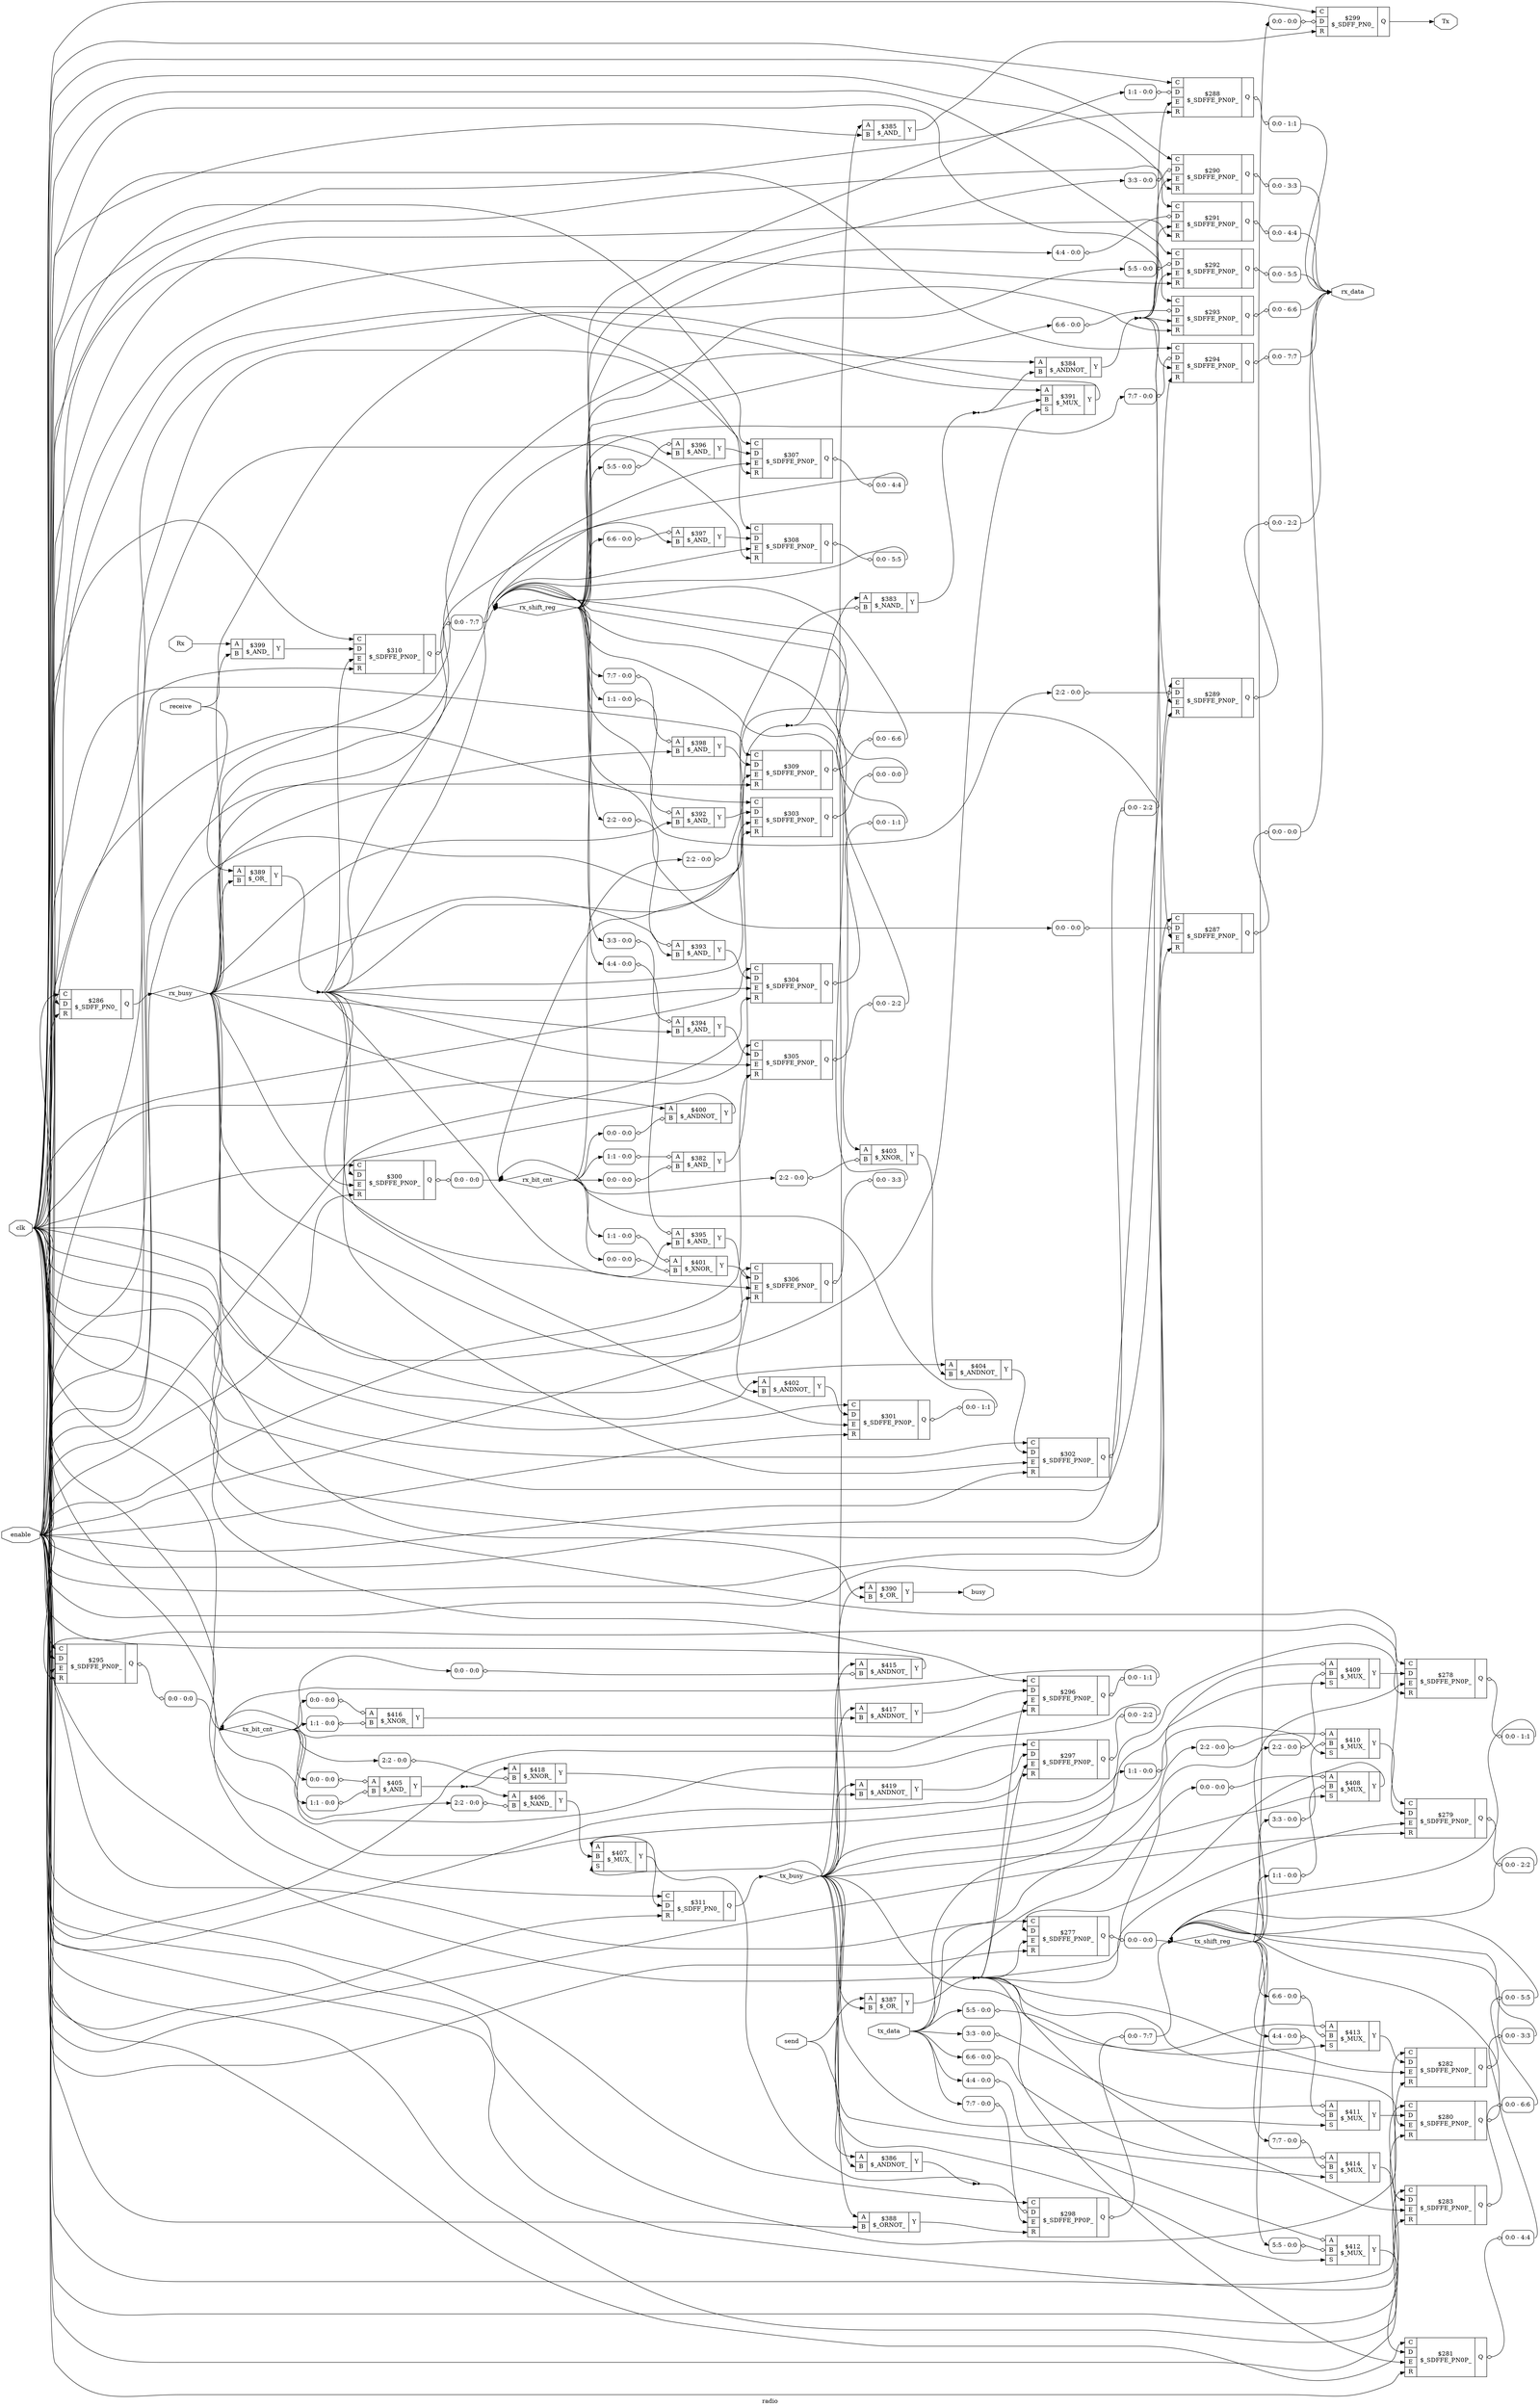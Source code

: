 digraph "radio" {
label="radio";
rankdir="LR";
remincross=true;
n38 [ shape=octagon, label="Rx", color="black", fontcolor="black" ];
n39 [ shape=octagon, label="Tx", color="black", fontcolor="black" ];
n40 [ shape=octagon, label="busy", color="black", fontcolor="black" ];
n41 [ shape=octagon, label="clk", color="black", fontcolor="black" ];
n42 [ shape=octagon, label="enable", color="black", fontcolor="black" ];
n43 [ shape=octagon, label="receive", color="black", fontcolor="black" ];
n44 [ shape=diamond, label="rx_bit_cnt", color="black", fontcolor="black" ];
n45 [ shape=diamond, label="rx_busy", color="black", fontcolor="black" ];
n46 [ shape=octagon, label="rx_data", color="black", fontcolor="black" ];
n47 [ shape=diamond, label="rx_shift_reg", color="black", fontcolor="black" ];
n48 [ shape=octagon, label="send", color="black", fontcolor="black" ];
n49 [ shape=diamond, label="tx_bit_cnt", color="black", fontcolor="black" ];
n50 [ shape=diamond, label="tx_busy", color="black", fontcolor="black" ];
n51 [ shape=octagon, label="tx_data", color="black", fontcolor="black" ];
n52 [ shape=diamond, label="tx_shift_reg", color="black", fontcolor="black" ];
c56 [ shape=record, label="{{<p53> A|<p54> B}|$382\n$_AND_|{<p55> Y}}",  ];
x0 [ shape=record, style=rounded, label="<s0> 1:1 - 0:0 ", color="black", fontcolor="black" ];
x0:e -> c56:p53:w [arrowhead=odiamond, arrowtail=odiamond, dir=both, color="black", fontcolor="black", label=""];
x1 [ shape=record, style=rounded, label="<s0> 0:0 - 0:0 ", color="black", fontcolor="black" ];
x1:e -> c56:p54:w [arrowhead=odiamond, arrowtail=odiamond, dir=both, color="black", fontcolor="black", label=""];
c57 [ shape=record, label="{{<p53> A|<p54> B}|$383\n$_NAND_|{<p55> Y}}",  ];
x2 [ shape=record, style=rounded, label="<s0> 2:2 - 0:0 ", color="black", fontcolor="black" ];
x2:e -> c57:p54:w [arrowhead=odiamond, arrowtail=odiamond, dir=both, color="black", fontcolor="black", label=""];
c58 [ shape=record, label="{{<p53> A|<p54> B}|$384\n$_ANDNOT_|{<p55> Y}}",  ];
c59 [ shape=record, label="{{<p53> A|<p54> B}|$385\n$_AND_|{<p55> Y}}",  ];
c60 [ shape=record, label="{{<p53> A|<p54> B}|$386\n$_ANDNOT_|{<p55> Y}}",  ];
c61 [ shape=record, label="{{<p53> A|<p54> B}|$387\n$_OR_|{<p55> Y}}",  ];
c62 [ shape=record, label="{{<p53> A|<p54> B}|$388\n$_ORNOT_|{<p55> Y}}",  ];
c63 [ shape=record, label="{{<p53> A|<p54> B}|$389\n$_OR_|{<p55> Y}}",  ];
c64 [ shape=record, label="{{<p53> A|<p54> B}|$390\n$_OR_|{<p55> Y}}",  ];
c66 [ shape=record, label="{{<p53> A|<p54> B|<p65> S}|$391\n$_MUX_|{<p55> Y}}",  ];
c67 [ shape=record, label="{{<p53> A|<p54> B}|$392\n$_AND_|{<p55> Y}}",  ];
x3 [ shape=record, style=rounded, label="<s0> 1:1 - 0:0 ", color="black", fontcolor="black" ];
x3:e -> c67:p53:w [arrowhead=odiamond, arrowtail=odiamond, dir=both, color="black", fontcolor="black", label=""];
c68 [ shape=record, label="{{<p53> A|<p54> B}|$393\n$_AND_|{<p55> Y}}",  ];
x4 [ shape=record, style=rounded, label="<s0> 2:2 - 0:0 ", color="black", fontcolor="black" ];
x4:e -> c68:p53:w [arrowhead=odiamond, arrowtail=odiamond, dir=both, color="black", fontcolor="black", label=""];
c69 [ shape=record, label="{{<p53> A|<p54> B}|$394\n$_AND_|{<p55> Y}}",  ];
x5 [ shape=record, style=rounded, label="<s0> 3:3 - 0:0 ", color="black", fontcolor="black" ];
x5:e -> c69:p53:w [arrowhead=odiamond, arrowtail=odiamond, dir=both, color="black", fontcolor="black", label=""];
c70 [ shape=record, label="{{<p53> A|<p54> B}|$395\n$_AND_|{<p55> Y}}",  ];
x6 [ shape=record, style=rounded, label="<s0> 4:4 - 0:0 ", color="black", fontcolor="black" ];
x6:e -> c70:p53:w [arrowhead=odiamond, arrowtail=odiamond, dir=both, color="black", fontcolor="black", label=""];
c71 [ shape=record, label="{{<p53> A|<p54> B}|$396\n$_AND_|{<p55> Y}}",  ];
x7 [ shape=record, style=rounded, label="<s0> 5:5 - 0:0 ", color="black", fontcolor="black" ];
x7:e -> c71:p53:w [arrowhead=odiamond, arrowtail=odiamond, dir=both, color="black", fontcolor="black", label=""];
c72 [ shape=record, label="{{<p53> A|<p54> B}|$397\n$_AND_|{<p55> Y}}",  ];
x8 [ shape=record, style=rounded, label="<s0> 6:6 - 0:0 ", color="black", fontcolor="black" ];
x8:e -> c72:p53:w [arrowhead=odiamond, arrowtail=odiamond, dir=both, color="black", fontcolor="black", label=""];
c73 [ shape=record, label="{{<p53> A|<p54> B}|$398\n$_AND_|{<p55> Y}}",  ];
x9 [ shape=record, style=rounded, label="<s0> 7:7 - 0:0 ", color="black", fontcolor="black" ];
x9:e -> c73:p53:w [arrowhead=odiamond, arrowtail=odiamond, dir=both, color="black", fontcolor="black", label=""];
c74 [ shape=record, label="{{<p53> A|<p54> B}|$399\n$_AND_|{<p55> Y}}",  ];
c75 [ shape=record, label="{{<p53> A|<p54> B}|$400\n$_ANDNOT_|{<p55> Y}}",  ];
x10 [ shape=record, style=rounded, label="<s0> 0:0 - 0:0 ", color="black", fontcolor="black" ];
x10:e -> c75:p54:w [arrowhead=odiamond, arrowtail=odiamond, dir=both, color="black", fontcolor="black", label=""];
c76 [ shape=record, label="{{<p53> A|<p54> B}|$401\n$_XNOR_|{<p55> Y}}",  ];
x11 [ shape=record, style=rounded, label="<s0> 1:1 - 0:0 ", color="black", fontcolor="black" ];
x11:e -> c76:p53:w [arrowhead=odiamond, arrowtail=odiamond, dir=both, color="black", fontcolor="black", label=""];
x12 [ shape=record, style=rounded, label="<s0> 0:0 - 0:0 ", color="black", fontcolor="black" ];
x12:e -> c76:p54:w [arrowhead=odiamond, arrowtail=odiamond, dir=both, color="black", fontcolor="black", label=""];
c77 [ shape=record, label="{{<p53> A|<p54> B}|$402\n$_ANDNOT_|{<p55> Y}}",  ];
c78 [ shape=record, label="{{<p53> A|<p54> B}|$403\n$_XNOR_|{<p55> Y}}",  ];
x13 [ shape=record, style=rounded, label="<s0> 2:2 - 0:0 ", color="black", fontcolor="black" ];
x13:e -> c78:p54:w [arrowhead=odiamond, arrowtail=odiamond, dir=both, color="black", fontcolor="black", label=""];
c79 [ shape=record, label="{{<p53> A|<p54> B}|$404\n$_ANDNOT_|{<p55> Y}}",  ];
c80 [ shape=record, label="{{<p53> A|<p54> B}|$405\n$_AND_|{<p55> Y}}",  ];
x14 [ shape=record, style=rounded, label="<s0> 0:0 - 0:0 ", color="black", fontcolor="black" ];
x14:e -> c80:p53:w [arrowhead=odiamond, arrowtail=odiamond, dir=both, color="black", fontcolor="black", label=""];
x15 [ shape=record, style=rounded, label="<s0> 1:1 - 0:0 ", color="black", fontcolor="black" ];
x15:e -> c80:p54:w [arrowhead=odiamond, arrowtail=odiamond, dir=both, color="black", fontcolor="black", label=""];
c81 [ shape=record, label="{{<p53> A|<p54> B}|$406\n$_NAND_|{<p55> Y}}",  ];
x16 [ shape=record, style=rounded, label="<s0> 2:2 - 0:0 ", color="black", fontcolor="black" ];
x16:e -> c81:p54:w [arrowhead=odiamond, arrowtail=odiamond, dir=both, color="black", fontcolor="black", label=""];
c82 [ shape=record, label="{{<p53> A|<p54> B|<p65> S}|$407\n$_MUX_|{<p55> Y}}",  ];
c83 [ shape=record, label="{{<p53> A|<p54> B|<p65> S}|$408\n$_MUX_|{<p55> Y}}",  ];
x17 [ shape=record, style=rounded, label="<s0> 0:0 - 0:0 ", color="black", fontcolor="black" ];
x17:e -> c83:p53:w [arrowhead=odiamond, arrowtail=odiamond, dir=both, color="black", fontcolor="black", label=""];
x18 [ shape=record, style=rounded, label="<s0> 1:1 - 0:0 ", color="black", fontcolor="black" ];
x18:e -> c83:p54:w [arrowhead=odiamond, arrowtail=odiamond, dir=both, color="black", fontcolor="black", label=""];
c84 [ shape=record, label="{{<p53> A|<p54> B|<p65> S}|$409\n$_MUX_|{<p55> Y}}",  ];
x19 [ shape=record, style=rounded, label="<s0> 1:1 - 0:0 ", color="black", fontcolor="black" ];
x19:e -> c84:p53:w [arrowhead=odiamond, arrowtail=odiamond, dir=both, color="black", fontcolor="black", label=""];
x20 [ shape=record, style=rounded, label="<s0> 2:2 - 0:0 ", color="black", fontcolor="black" ];
x20:e -> c84:p54:w [arrowhead=odiamond, arrowtail=odiamond, dir=both, color="black", fontcolor="black", label=""];
c85 [ shape=record, label="{{<p53> A|<p54> B|<p65> S}|$410\n$_MUX_|{<p55> Y}}",  ];
x21 [ shape=record, style=rounded, label="<s0> 2:2 - 0:0 ", color="black", fontcolor="black" ];
x21:e -> c85:p53:w [arrowhead=odiamond, arrowtail=odiamond, dir=both, color="black", fontcolor="black", label=""];
x22 [ shape=record, style=rounded, label="<s0> 3:3 - 0:0 ", color="black", fontcolor="black" ];
x22:e -> c85:p54:w [arrowhead=odiamond, arrowtail=odiamond, dir=both, color="black", fontcolor="black", label=""];
c86 [ shape=record, label="{{<p53> A|<p54> B|<p65> S}|$411\n$_MUX_|{<p55> Y}}",  ];
x23 [ shape=record, style=rounded, label="<s0> 3:3 - 0:0 ", color="black", fontcolor="black" ];
x23:e -> c86:p53:w [arrowhead=odiamond, arrowtail=odiamond, dir=both, color="black", fontcolor="black", label=""];
x24 [ shape=record, style=rounded, label="<s0> 4:4 - 0:0 ", color="black", fontcolor="black" ];
x24:e -> c86:p54:w [arrowhead=odiamond, arrowtail=odiamond, dir=both, color="black", fontcolor="black", label=""];
c87 [ shape=record, label="{{<p53> A|<p54> B|<p65> S}|$412\n$_MUX_|{<p55> Y}}",  ];
x25 [ shape=record, style=rounded, label="<s0> 4:4 - 0:0 ", color="black", fontcolor="black" ];
x25:e -> c87:p53:w [arrowhead=odiamond, arrowtail=odiamond, dir=both, color="black", fontcolor="black", label=""];
x26 [ shape=record, style=rounded, label="<s0> 5:5 - 0:0 ", color="black", fontcolor="black" ];
x26:e -> c87:p54:w [arrowhead=odiamond, arrowtail=odiamond, dir=both, color="black", fontcolor="black", label=""];
c88 [ shape=record, label="{{<p53> A|<p54> B|<p65> S}|$413\n$_MUX_|{<p55> Y}}",  ];
x27 [ shape=record, style=rounded, label="<s0> 5:5 - 0:0 ", color="black", fontcolor="black" ];
x27:e -> c88:p53:w [arrowhead=odiamond, arrowtail=odiamond, dir=both, color="black", fontcolor="black", label=""];
x28 [ shape=record, style=rounded, label="<s0> 6:6 - 0:0 ", color="black", fontcolor="black" ];
x28:e -> c88:p54:w [arrowhead=odiamond, arrowtail=odiamond, dir=both, color="black", fontcolor="black", label=""];
c89 [ shape=record, label="{{<p53> A|<p54> B|<p65> S}|$414\n$_MUX_|{<p55> Y}}",  ];
x29 [ shape=record, style=rounded, label="<s0> 6:6 - 0:0 ", color="black", fontcolor="black" ];
x29:e -> c89:p53:w [arrowhead=odiamond, arrowtail=odiamond, dir=both, color="black", fontcolor="black", label=""];
x30 [ shape=record, style=rounded, label="<s0> 7:7 - 0:0 ", color="black", fontcolor="black" ];
x30:e -> c89:p54:w [arrowhead=odiamond, arrowtail=odiamond, dir=both, color="black", fontcolor="black", label=""];
c90 [ shape=record, label="{{<p53> A|<p54> B}|$415\n$_ANDNOT_|{<p55> Y}}",  ];
x31 [ shape=record, style=rounded, label="<s0> 0:0 - 0:0 ", color="black", fontcolor="black" ];
x31:e -> c90:p54:w [arrowhead=odiamond, arrowtail=odiamond, dir=both, color="black", fontcolor="black", label=""];
c91 [ shape=record, label="{{<p53> A|<p54> B}|$416\n$_XNOR_|{<p55> Y}}",  ];
x32 [ shape=record, style=rounded, label="<s0> 0:0 - 0:0 ", color="black", fontcolor="black" ];
x32:e -> c91:p53:w [arrowhead=odiamond, arrowtail=odiamond, dir=both, color="black", fontcolor="black", label=""];
x33 [ shape=record, style=rounded, label="<s0> 1:1 - 0:0 ", color="black", fontcolor="black" ];
x33:e -> c91:p54:w [arrowhead=odiamond, arrowtail=odiamond, dir=both, color="black", fontcolor="black", label=""];
c92 [ shape=record, label="{{<p53> A|<p54> B}|$417\n$_ANDNOT_|{<p55> Y}}",  ];
c93 [ shape=record, label="{{<p53> A|<p54> B}|$418\n$_XNOR_|{<p55> Y}}",  ];
x34 [ shape=record, style=rounded, label="<s0> 2:2 - 0:0 ", color="black", fontcolor="black" ];
x34:e -> c93:p54:w [arrowhead=odiamond, arrowtail=odiamond, dir=both, color="black", fontcolor="black", label=""];
c94 [ shape=record, label="{{<p53> A|<p54> B}|$419\n$_ANDNOT_|{<p55> Y}}",  ];
c100 [ shape=record, label="{{<p95> C|<p96> D|<p97> E|<p98> R}|$277\n$_SDFFE_PN0P_|{<p99> Q}}",  ];
x35 [ shape=record, style=rounded, label="<s0> 0:0 - 0:0 ", color="black", fontcolor="black" ];
c100:p99:e -> x35:w [arrowhead=odiamond, arrowtail=odiamond, dir=both, color="black", fontcolor="black", label=""];
c101 [ shape=record, label="{{<p95> C|<p96> D|<p97> E|<p98> R}|$278\n$_SDFFE_PN0P_|{<p99> Q}}",  ];
x36 [ shape=record, style=rounded, label="<s0> 0:0 - 1:1 ", color="black", fontcolor="black" ];
c101:p99:e -> x36:w [arrowhead=odiamond, arrowtail=odiamond, dir=both, color="black", fontcolor="black", label=""];
c102 [ shape=record, label="{{<p95> C|<p96> D|<p97> E|<p98> R}|$279\n$_SDFFE_PN0P_|{<p99> Q}}",  ];
x37 [ shape=record, style=rounded, label="<s0> 0:0 - 2:2 ", color="black", fontcolor="black" ];
c102:p99:e -> x37:w [arrowhead=odiamond, arrowtail=odiamond, dir=both, color="black", fontcolor="black", label=""];
c103 [ shape=record, label="{{<p95> C|<p96> D|<p97> E|<p98> R}|$280\n$_SDFFE_PN0P_|{<p99> Q}}",  ];
x38 [ shape=record, style=rounded, label="<s0> 0:0 - 3:3 ", color="black", fontcolor="black" ];
c103:p99:e -> x38:w [arrowhead=odiamond, arrowtail=odiamond, dir=both, color="black", fontcolor="black", label=""];
c104 [ shape=record, label="{{<p95> C|<p96> D|<p97> E|<p98> R}|$281\n$_SDFFE_PN0P_|{<p99> Q}}",  ];
x39 [ shape=record, style=rounded, label="<s0> 0:0 - 4:4 ", color="black", fontcolor="black" ];
c104:p99:e -> x39:w [arrowhead=odiamond, arrowtail=odiamond, dir=both, color="black", fontcolor="black", label=""];
c105 [ shape=record, label="{{<p95> C|<p96> D|<p97> E|<p98> R}|$282\n$_SDFFE_PN0P_|{<p99> Q}}",  ];
x40 [ shape=record, style=rounded, label="<s0> 0:0 - 5:5 ", color="black", fontcolor="black" ];
c105:p99:e -> x40:w [arrowhead=odiamond, arrowtail=odiamond, dir=both, color="black", fontcolor="black", label=""];
c106 [ shape=record, label="{{<p95> C|<p96> D|<p97> E|<p98> R}|$283\n$_SDFFE_PN0P_|{<p99> Q}}",  ];
x41 [ shape=record, style=rounded, label="<s0> 0:0 - 6:6 ", color="black", fontcolor="black" ];
c106:p99:e -> x41:w [arrowhead=odiamond, arrowtail=odiamond, dir=both, color="black", fontcolor="black", label=""];
c107 [ shape=record, label="{{<p95> C|<p96> D|<p98> R}|$286\n$_SDFF_PN0_|{<p99> Q}}",  ];
c108 [ shape=record, label="{{<p95> C|<p96> D|<p97> E|<p98> R}|$287\n$_SDFFE_PN0P_|{<p99> Q}}",  ];
x42 [ shape=record, style=rounded, label="<s0> 0:0 - 0:0 ", color="black", fontcolor="black" ];
x42:e -> c108:p96:w [arrowhead=odiamond, arrowtail=odiamond, dir=both, color="black", fontcolor="black", label=""];
x43 [ shape=record, style=rounded, label="<s0> 0:0 - 0:0 ", color="black", fontcolor="black" ];
c108:p99:e -> x43:w [arrowhead=odiamond, arrowtail=odiamond, dir=both, color="black", fontcolor="black", label=""];
c109 [ shape=record, label="{{<p95> C|<p96> D|<p97> E|<p98> R}|$288\n$_SDFFE_PN0P_|{<p99> Q}}",  ];
x44 [ shape=record, style=rounded, label="<s0> 1:1 - 0:0 ", color="black", fontcolor="black" ];
x44:e -> c109:p96:w [arrowhead=odiamond, arrowtail=odiamond, dir=both, color="black", fontcolor="black", label=""];
x45 [ shape=record, style=rounded, label="<s0> 0:0 - 1:1 ", color="black", fontcolor="black" ];
c109:p99:e -> x45:w [arrowhead=odiamond, arrowtail=odiamond, dir=both, color="black", fontcolor="black", label=""];
c110 [ shape=record, label="{{<p95> C|<p96> D|<p97> E|<p98> R}|$289\n$_SDFFE_PN0P_|{<p99> Q}}",  ];
x46 [ shape=record, style=rounded, label="<s0> 2:2 - 0:0 ", color="black", fontcolor="black" ];
x46:e -> c110:p96:w [arrowhead=odiamond, arrowtail=odiamond, dir=both, color="black", fontcolor="black", label=""];
x47 [ shape=record, style=rounded, label="<s0> 0:0 - 2:2 ", color="black", fontcolor="black" ];
c110:p99:e -> x47:w [arrowhead=odiamond, arrowtail=odiamond, dir=both, color="black", fontcolor="black", label=""];
c111 [ shape=record, label="{{<p95> C|<p96> D|<p97> E|<p98> R}|$290\n$_SDFFE_PN0P_|{<p99> Q}}",  ];
x48 [ shape=record, style=rounded, label="<s0> 3:3 - 0:0 ", color="black", fontcolor="black" ];
x48:e -> c111:p96:w [arrowhead=odiamond, arrowtail=odiamond, dir=both, color="black", fontcolor="black", label=""];
x49 [ shape=record, style=rounded, label="<s0> 0:0 - 3:3 ", color="black", fontcolor="black" ];
c111:p99:e -> x49:w [arrowhead=odiamond, arrowtail=odiamond, dir=both, color="black", fontcolor="black", label=""];
c112 [ shape=record, label="{{<p95> C|<p96> D|<p97> E|<p98> R}|$291\n$_SDFFE_PN0P_|{<p99> Q}}",  ];
x50 [ shape=record, style=rounded, label="<s0> 4:4 - 0:0 ", color="black", fontcolor="black" ];
x50:e -> c112:p96:w [arrowhead=odiamond, arrowtail=odiamond, dir=both, color="black", fontcolor="black", label=""];
x51 [ shape=record, style=rounded, label="<s0> 0:0 - 4:4 ", color="black", fontcolor="black" ];
c112:p99:e -> x51:w [arrowhead=odiamond, arrowtail=odiamond, dir=both, color="black", fontcolor="black", label=""];
c113 [ shape=record, label="{{<p95> C|<p96> D|<p97> E|<p98> R}|$292\n$_SDFFE_PN0P_|{<p99> Q}}",  ];
x52 [ shape=record, style=rounded, label="<s0> 5:5 - 0:0 ", color="black", fontcolor="black" ];
x52:e -> c113:p96:w [arrowhead=odiamond, arrowtail=odiamond, dir=both, color="black", fontcolor="black", label=""];
x53 [ shape=record, style=rounded, label="<s0> 0:0 - 5:5 ", color="black", fontcolor="black" ];
c113:p99:e -> x53:w [arrowhead=odiamond, arrowtail=odiamond, dir=both, color="black", fontcolor="black", label=""];
c114 [ shape=record, label="{{<p95> C|<p96> D|<p97> E|<p98> R}|$293\n$_SDFFE_PN0P_|{<p99> Q}}",  ];
x54 [ shape=record, style=rounded, label="<s0> 6:6 - 0:0 ", color="black", fontcolor="black" ];
x54:e -> c114:p96:w [arrowhead=odiamond, arrowtail=odiamond, dir=both, color="black", fontcolor="black", label=""];
x55 [ shape=record, style=rounded, label="<s0> 0:0 - 6:6 ", color="black", fontcolor="black" ];
c114:p99:e -> x55:w [arrowhead=odiamond, arrowtail=odiamond, dir=both, color="black", fontcolor="black", label=""];
c115 [ shape=record, label="{{<p95> C|<p96> D|<p97> E|<p98> R}|$294\n$_SDFFE_PN0P_|{<p99> Q}}",  ];
x56 [ shape=record, style=rounded, label="<s0> 7:7 - 0:0 ", color="black", fontcolor="black" ];
x56:e -> c115:p96:w [arrowhead=odiamond, arrowtail=odiamond, dir=both, color="black", fontcolor="black", label=""];
x57 [ shape=record, style=rounded, label="<s0> 0:0 - 7:7 ", color="black", fontcolor="black" ];
c115:p99:e -> x57:w [arrowhead=odiamond, arrowtail=odiamond, dir=both, color="black", fontcolor="black", label=""];
c116 [ shape=record, label="{{<p95> C|<p96> D|<p97> E|<p98> R}|$295\n$_SDFFE_PN0P_|{<p99> Q}}",  ];
x58 [ shape=record, style=rounded, label="<s0> 0:0 - 0:0 ", color="black", fontcolor="black" ];
c116:p99:e -> x58:w [arrowhead=odiamond, arrowtail=odiamond, dir=both, color="black", fontcolor="black", label=""];
c117 [ shape=record, label="{{<p95> C|<p96> D|<p97> E|<p98> R}|$296\n$_SDFFE_PN0P_|{<p99> Q}}",  ];
x59 [ shape=record, style=rounded, label="<s0> 0:0 - 1:1 ", color="black", fontcolor="black" ];
c117:p99:e -> x59:w [arrowhead=odiamond, arrowtail=odiamond, dir=both, color="black", fontcolor="black", label=""];
c118 [ shape=record, label="{{<p95> C|<p96> D|<p97> E|<p98> R}|$297\n$_SDFFE_PN0P_|{<p99> Q}}",  ];
x60 [ shape=record, style=rounded, label="<s0> 0:0 - 2:2 ", color="black", fontcolor="black" ];
c118:p99:e -> x60:w [arrowhead=odiamond, arrowtail=odiamond, dir=both, color="black", fontcolor="black", label=""];
c119 [ shape=record, label="{{<p95> C|<p96> D|<p97> E|<p98> R}|$298\n$_SDFFE_PP0P_|{<p99> Q}}",  ];
x61 [ shape=record, style=rounded, label="<s0> 7:7 - 0:0 ", color="black", fontcolor="black" ];
x61:e -> c119:p96:w [arrowhead=odiamond, arrowtail=odiamond, dir=both, color="black", fontcolor="black", label=""];
x62 [ shape=record, style=rounded, label="<s0> 0:0 - 7:7 ", color="black", fontcolor="black" ];
c119:p99:e -> x62:w [arrowhead=odiamond, arrowtail=odiamond, dir=both, color="black", fontcolor="black", label=""];
c120 [ shape=record, label="{{<p95> C|<p96> D|<p98> R}|$299\n$_SDFF_PN0_|{<p99> Q}}",  ];
x63 [ shape=record, style=rounded, label="<s0> 0:0 - 0:0 ", color="black", fontcolor="black" ];
x63:e -> c120:p96:w [arrowhead=odiamond, arrowtail=odiamond, dir=both, color="black", fontcolor="black", label=""];
c121 [ shape=record, label="{{<p95> C|<p96> D|<p97> E|<p98> R}|$300\n$_SDFFE_PN0P_|{<p99> Q}}",  ];
x64 [ shape=record, style=rounded, label="<s0> 0:0 - 0:0 ", color="black", fontcolor="black" ];
c121:p99:e -> x64:w [arrowhead=odiamond, arrowtail=odiamond, dir=both, color="black", fontcolor="black", label=""];
c122 [ shape=record, label="{{<p95> C|<p96> D|<p97> E|<p98> R}|$301\n$_SDFFE_PN0P_|{<p99> Q}}",  ];
x65 [ shape=record, style=rounded, label="<s0> 0:0 - 1:1 ", color="black", fontcolor="black" ];
c122:p99:e -> x65:w [arrowhead=odiamond, arrowtail=odiamond, dir=both, color="black", fontcolor="black", label=""];
c123 [ shape=record, label="{{<p95> C|<p96> D|<p97> E|<p98> R}|$302\n$_SDFFE_PN0P_|{<p99> Q}}",  ];
x66 [ shape=record, style=rounded, label="<s0> 0:0 - 2:2 ", color="black", fontcolor="black" ];
c123:p99:e -> x66:w [arrowhead=odiamond, arrowtail=odiamond, dir=both, color="black", fontcolor="black", label=""];
c124 [ shape=record, label="{{<p95> C|<p96> D|<p97> E|<p98> R}|$303\n$_SDFFE_PN0P_|{<p99> Q}}",  ];
x67 [ shape=record, style=rounded, label="<s0> 0:0 - 0:0 ", color="black", fontcolor="black" ];
c124:p99:e -> x67:w [arrowhead=odiamond, arrowtail=odiamond, dir=both, color="black", fontcolor="black", label=""];
c125 [ shape=record, label="{{<p95> C|<p96> D|<p97> E|<p98> R}|$304\n$_SDFFE_PN0P_|{<p99> Q}}",  ];
x68 [ shape=record, style=rounded, label="<s0> 0:0 - 1:1 ", color="black", fontcolor="black" ];
c125:p99:e -> x68:w [arrowhead=odiamond, arrowtail=odiamond, dir=both, color="black", fontcolor="black", label=""];
c126 [ shape=record, label="{{<p95> C|<p96> D|<p97> E|<p98> R}|$305\n$_SDFFE_PN0P_|{<p99> Q}}",  ];
x69 [ shape=record, style=rounded, label="<s0> 0:0 - 2:2 ", color="black", fontcolor="black" ];
c126:p99:e -> x69:w [arrowhead=odiamond, arrowtail=odiamond, dir=both, color="black", fontcolor="black", label=""];
c127 [ shape=record, label="{{<p95> C|<p96> D|<p97> E|<p98> R}|$306\n$_SDFFE_PN0P_|{<p99> Q}}",  ];
x70 [ shape=record, style=rounded, label="<s0> 0:0 - 3:3 ", color="black", fontcolor="black" ];
c127:p99:e -> x70:w [arrowhead=odiamond, arrowtail=odiamond, dir=both, color="black", fontcolor="black", label=""];
c128 [ shape=record, label="{{<p95> C|<p96> D|<p97> E|<p98> R}|$307\n$_SDFFE_PN0P_|{<p99> Q}}",  ];
x71 [ shape=record, style=rounded, label="<s0> 0:0 - 4:4 ", color="black", fontcolor="black" ];
c128:p99:e -> x71:w [arrowhead=odiamond, arrowtail=odiamond, dir=both, color="black", fontcolor="black", label=""];
c129 [ shape=record, label="{{<p95> C|<p96> D|<p97> E|<p98> R}|$308\n$_SDFFE_PN0P_|{<p99> Q}}",  ];
x72 [ shape=record, style=rounded, label="<s0> 0:0 - 5:5 ", color="black", fontcolor="black" ];
c129:p99:e -> x72:w [arrowhead=odiamond, arrowtail=odiamond, dir=both, color="black", fontcolor="black", label=""];
c130 [ shape=record, label="{{<p95> C|<p96> D|<p97> E|<p98> R}|$309\n$_SDFFE_PN0P_|{<p99> Q}}",  ];
x73 [ shape=record, style=rounded, label="<s0> 0:0 - 6:6 ", color="black", fontcolor="black" ];
c130:p99:e -> x73:w [arrowhead=odiamond, arrowtail=odiamond, dir=both, color="black", fontcolor="black", label=""];
c131 [ shape=record, label="{{<p95> C|<p96> D|<p97> E|<p98> R}|$310\n$_SDFFE_PN0P_|{<p99> Q}}",  ];
x74 [ shape=record, style=rounded, label="<s0> 0:0 - 7:7 ", color="black", fontcolor="black" ];
c131:p99:e -> x74:w [arrowhead=odiamond, arrowtail=odiamond, dir=both, color="black", fontcolor="black", label=""];
c132 [ shape=record, label="{{<p95> C|<p96> D|<p98> R}|$311\n$_SDFF_PN0_|{<p99> Q}}",  ];
n1 [ shape=point ];
c61:p55:e -> n1:w [color="black", fontcolor="black", label=""];
n1:e -> c100:p97:w [color="black", fontcolor="black", label=""];
n1:e -> c101:p97:w [color="black", fontcolor="black", label=""];
n1:e -> c102:p97:w [color="black", fontcolor="black", label=""];
n1:e -> c103:p97:w [color="black", fontcolor="black", label=""];
n1:e -> c104:p97:w [color="black", fontcolor="black", label=""];
n1:e -> c105:p97:w [color="black", fontcolor="black", label=""];
n1:e -> c106:p97:w [color="black", fontcolor="black", label=""];
n1:e -> c116:p97:w [color="black", fontcolor="black", label=""];
n1:e -> c117:p97:w [color="black", fontcolor="black", label=""];
n1:e -> c118:p97:w [color="black", fontcolor="black", label=""];
c87:p55:e -> c104:p96:w [color="black", fontcolor="black", label=""];
c88:p55:e -> c105:p96:w [color="black", fontcolor="black", label=""];
c89:p55:e -> c106:p96:w [color="black", fontcolor="black", label=""];
n13 [ shape=point ];
c60:p55:e -> n13:w [color="black", fontcolor="black", label=""];
n13:e -> c119:p97:w [color="black", fontcolor="black", label=""];
n13:e -> c82:p53:w [color="black", fontcolor="black", label=""];
c93:p55:e -> c94:p54:w [color="black", fontcolor="black", label=""];
n15 [ shape=point ];
c56:p55:e -> n15:w [color="black", fontcolor="black", label=""];
n15:e -> c57:p53:w [color="black", fontcolor="black", label=""];
n15:e -> c78:p53:w [color="black", fontcolor="black", label=""];
n16 [ shape=point ];
c57:p55:e -> n16:w [color="black", fontcolor="black", label=""];
n16:e -> c58:p54:w [color="black", fontcolor="black", label=""];
n16:e -> c66:p54:w [color="black", fontcolor="black", label=""];
c76:p55:e -> c77:p54:w [color="black", fontcolor="black", label=""];
c78:p55:e -> c79:p54:w [color="black", fontcolor="black", label=""];
n19 [ shape=point ];
c80:p55:e -> n19:w [color="black", fontcolor="black", label=""];
n19:e -> c81:p53:w [color="black", fontcolor="black", label=""];
n19:e -> c93:p53:w [color="black", fontcolor="black", label=""];
n2 [ shape=point ];
c63:p55:e -> n2:w [color="black", fontcolor="black", label=""];
n2:e -> c121:p97:w [color="black", fontcolor="black", label=""];
n2:e -> c122:p97:w [color="black", fontcolor="black", label=""];
n2:e -> c123:p97:w [color="black", fontcolor="black", label=""];
n2:e -> c124:p97:w [color="black", fontcolor="black", label=""];
n2:e -> c125:p97:w [color="black", fontcolor="black", label=""];
n2:e -> c126:p97:w [color="black", fontcolor="black", label=""];
n2:e -> c127:p97:w [color="black", fontcolor="black", label=""];
n2:e -> c128:p97:w [color="black", fontcolor="black", label=""];
n2:e -> c129:p97:w [color="black", fontcolor="black", label=""];
n2:e -> c130:p97:w [color="black", fontcolor="black", label=""];
n2:e -> c131:p97:w [color="black", fontcolor="black", label=""];
c81:p55:e -> c82:p54:w [color="black", fontcolor="black", label=""];
c91:p55:e -> c92:p54:w [color="black", fontcolor="black", label=""];
c66:p55:e -> c107:p96:w [color="black", fontcolor="black", label=""];
c67:p55:e -> c124:p96:w [color="black", fontcolor="black", label=""];
c68:p55:e -> c125:p96:w [color="black", fontcolor="black", label=""];
c69:p55:e -> c126:p96:w [color="black", fontcolor="black", label=""];
c70:p55:e -> c127:p96:w [color="black", fontcolor="black", label=""];
c71:p55:e -> c128:p96:w [color="black", fontcolor="black", label=""];
c72:p55:e -> c129:p96:w [color="black", fontcolor="black", label=""];
c73:p55:e -> c130:p96:w [color="black", fontcolor="black", label=""];
n3 [ shape=point ];
c58:p55:e -> n3:w [color="black", fontcolor="black", label=""];
n3:e -> c108:p97:w [color="black", fontcolor="black", label=""];
n3:e -> c109:p97:w [color="black", fontcolor="black", label=""];
n3:e -> c110:p97:w [color="black", fontcolor="black", label=""];
n3:e -> c111:p97:w [color="black", fontcolor="black", label=""];
n3:e -> c112:p97:w [color="black", fontcolor="black", label=""];
n3:e -> c113:p97:w [color="black", fontcolor="black", label=""];
n3:e -> c114:p97:w [color="black", fontcolor="black", label=""];
n3:e -> c115:p97:w [color="black", fontcolor="black", label=""];
c74:p55:e -> c131:p96:w [color="black", fontcolor="black", label=""];
c75:p55:e -> c121:p96:w [color="black", fontcolor="black", label=""];
c77:p55:e -> c122:p96:w [color="black", fontcolor="black", label=""];
c79:p55:e -> c123:p96:w [color="black", fontcolor="black", label=""];
c82:p55:e -> c132:p96:w [color="black", fontcolor="black", label=""];
c90:p55:e -> c116:p96:w [color="black", fontcolor="black", label=""];
c92:p55:e -> c117:p96:w [color="black", fontcolor="black", label=""];
c94:p55:e -> c118:p96:w [color="black", fontcolor="black", label=""];
n38:e -> c74:p53:w [color="black", fontcolor="black", label=""];
c120:p99:e -> n39:w [color="black", fontcolor="black", label=""];
c62:p55:e -> c119:p98:w [color="black", fontcolor="black", label=""];
c64:p55:e -> n40:w [color="black", fontcolor="black", label=""];
n41:e -> c100:p95:w [color="black", fontcolor="black", label=""];
n41:e -> c101:p95:w [color="black", fontcolor="black", label=""];
n41:e -> c102:p95:w [color="black", fontcolor="black", label=""];
n41:e -> c103:p95:w [color="black", fontcolor="black", label=""];
n41:e -> c104:p95:w [color="black", fontcolor="black", label=""];
n41:e -> c105:p95:w [color="black", fontcolor="black", label=""];
n41:e -> c106:p95:w [color="black", fontcolor="black", label=""];
n41:e -> c107:p95:w [color="black", fontcolor="black", label=""];
n41:e -> c108:p95:w [color="black", fontcolor="black", label=""];
n41:e -> c109:p95:w [color="black", fontcolor="black", label=""];
n41:e -> c110:p95:w [color="black", fontcolor="black", label=""];
n41:e -> c111:p95:w [color="black", fontcolor="black", label=""];
n41:e -> c112:p95:w [color="black", fontcolor="black", label=""];
n41:e -> c113:p95:w [color="black", fontcolor="black", label=""];
n41:e -> c114:p95:w [color="black", fontcolor="black", label=""];
n41:e -> c115:p95:w [color="black", fontcolor="black", label=""];
n41:e -> c116:p95:w [color="black", fontcolor="black", label=""];
n41:e -> c117:p95:w [color="black", fontcolor="black", label=""];
n41:e -> c118:p95:w [color="black", fontcolor="black", label=""];
n41:e -> c119:p95:w [color="black", fontcolor="black", label=""];
n41:e -> c120:p95:w [color="black", fontcolor="black", label=""];
n41:e -> c121:p95:w [color="black", fontcolor="black", label=""];
n41:e -> c122:p95:w [color="black", fontcolor="black", label=""];
n41:e -> c123:p95:w [color="black", fontcolor="black", label=""];
n41:e -> c124:p95:w [color="black", fontcolor="black", label=""];
n41:e -> c125:p95:w [color="black", fontcolor="black", label=""];
n41:e -> c126:p95:w [color="black", fontcolor="black", label=""];
n41:e -> c127:p95:w [color="black", fontcolor="black", label=""];
n41:e -> c128:p95:w [color="black", fontcolor="black", label=""];
n41:e -> c129:p95:w [color="black", fontcolor="black", label=""];
n41:e -> c130:p95:w [color="black", fontcolor="black", label=""];
n41:e -> c131:p95:w [color="black", fontcolor="black", label=""];
n41:e -> c132:p95:w [color="black", fontcolor="black", label=""];
n42:e -> c100:p98:w [color="black", fontcolor="black", label=""];
n42:e -> c101:p98:w [color="black", fontcolor="black", label=""];
n42:e -> c102:p98:w [color="black", fontcolor="black", label=""];
n42:e -> c103:p98:w [color="black", fontcolor="black", label=""];
n42:e -> c104:p98:w [color="black", fontcolor="black", label=""];
n42:e -> c105:p98:w [color="black", fontcolor="black", label=""];
n42:e -> c106:p98:w [color="black", fontcolor="black", label=""];
n42:e -> c107:p98:w [color="black", fontcolor="black", label=""];
n42:e -> c108:p98:w [color="black", fontcolor="black", label=""];
n42:e -> c109:p98:w [color="black", fontcolor="black", label=""];
n42:e -> c110:p98:w [color="black", fontcolor="black", label=""];
n42:e -> c111:p98:w [color="black", fontcolor="black", label=""];
n42:e -> c112:p98:w [color="black", fontcolor="black", label=""];
n42:e -> c113:p98:w [color="black", fontcolor="black", label=""];
n42:e -> c114:p98:w [color="black", fontcolor="black", label=""];
n42:e -> c115:p98:w [color="black", fontcolor="black", label=""];
n42:e -> c116:p98:w [color="black", fontcolor="black", label=""];
n42:e -> c117:p98:w [color="black", fontcolor="black", label=""];
n42:e -> c118:p98:w [color="black", fontcolor="black", label=""];
n42:e -> c121:p98:w [color="black", fontcolor="black", label=""];
n42:e -> c122:p98:w [color="black", fontcolor="black", label=""];
n42:e -> c123:p98:w [color="black", fontcolor="black", label=""];
n42:e -> c124:p98:w [color="black", fontcolor="black", label=""];
n42:e -> c125:p98:w [color="black", fontcolor="black", label=""];
n42:e -> c126:p98:w [color="black", fontcolor="black", label=""];
n42:e -> c127:p98:w [color="black", fontcolor="black", label=""];
n42:e -> c128:p98:w [color="black", fontcolor="black", label=""];
n42:e -> c129:p98:w [color="black", fontcolor="black", label=""];
n42:e -> c130:p98:w [color="black", fontcolor="black", label=""];
n42:e -> c131:p98:w [color="black", fontcolor="black", label=""];
n42:e -> c132:p98:w [color="black", fontcolor="black", label=""];
n42:e -> c59:p54:w [color="black", fontcolor="black", label=""];
n42:e -> c62:p54:w [color="black", fontcolor="black", label=""];
n43:e -> c63:p53:w [color="black", fontcolor="black", label=""];
n43:e -> c66:p53:w [color="black", fontcolor="black", label=""];
x64:s0:e -> n44:w [color="black", fontcolor="black", label=""];
x65:s0:e -> n44:w [color="black", fontcolor="black", label=""];
x66:s0:e -> n44:w [color="black", fontcolor="black", label=""];
n44:e -> x0:s0:w [color="black", fontcolor="black", label=""];
n44:e -> x10:s0:w [color="black", fontcolor="black", label=""];
n44:e -> x11:s0:w [color="black", fontcolor="black", label=""];
n44:e -> x12:s0:w [color="black", fontcolor="black", label=""];
n44:e -> x13:s0:w [color="black", fontcolor="black", label=""];
n44:e -> x1:s0:w [color="black", fontcolor="black", label=""];
n44:e -> x2:s0:w [color="black", fontcolor="black", label=""];
c107:p99:e -> n45:w [color="black", fontcolor="black", label=""];
n45:e -> c58:p53:w [color="black", fontcolor="black", label=""];
n45:e -> c63:p54:w [color="black", fontcolor="black", label=""];
n45:e -> c64:p54:w [color="black", fontcolor="black", label=""];
n45:e -> c66:p65:w [color="black", fontcolor="black", label=""];
n45:e -> c67:p54:w [color="black", fontcolor="black", label=""];
n45:e -> c68:p54:w [color="black", fontcolor="black", label=""];
n45:e -> c69:p54:w [color="black", fontcolor="black", label=""];
n45:e -> c70:p54:w [color="black", fontcolor="black", label=""];
n45:e -> c71:p54:w [color="black", fontcolor="black", label=""];
n45:e -> c72:p54:w [color="black", fontcolor="black", label=""];
n45:e -> c73:p54:w [color="black", fontcolor="black", label=""];
n45:e -> c74:p54:w [color="black", fontcolor="black", label=""];
n45:e -> c75:p53:w [color="black", fontcolor="black", label=""];
n45:e -> c77:p53:w [color="black", fontcolor="black", label=""];
n45:e -> c79:p53:w [color="black", fontcolor="black", label=""];
x43:s0:e -> n46:w [color="black", fontcolor="black", label=""];
x45:s0:e -> n46:w [color="black", fontcolor="black", label=""];
x47:s0:e -> n46:w [color="black", fontcolor="black", label=""];
x49:s0:e -> n46:w [color="black", fontcolor="black", label=""];
x51:s0:e -> n46:w [color="black", fontcolor="black", label=""];
x53:s0:e -> n46:w [color="black", fontcolor="black", label=""];
x55:s0:e -> n46:w [color="black", fontcolor="black", label=""];
x57:s0:e -> n46:w [color="black", fontcolor="black", label=""];
x67:s0:e -> n47:w [color="black", fontcolor="black", label=""];
x68:s0:e -> n47:w [color="black", fontcolor="black", label=""];
x69:s0:e -> n47:w [color="black", fontcolor="black", label=""];
x70:s0:e -> n47:w [color="black", fontcolor="black", label=""];
x71:s0:e -> n47:w [color="black", fontcolor="black", label=""];
x72:s0:e -> n47:w [color="black", fontcolor="black", label=""];
x73:s0:e -> n47:w [color="black", fontcolor="black", label=""];
x74:s0:e -> n47:w [color="black", fontcolor="black", label=""];
n47:e -> x3:s0:w [color="black", fontcolor="black", label=""];
n47:e -> x42:s0:w [color="black", fontcolor="black", label=""];
n47:e -> x44:s0:w [color="black", fontcolor="black", label=""];
n47:e -> x46:s0:w [color="black", fontcolor="black", label=""];
n47:e -> x48:s0:w [color="black", fontcolor="black", label=""];
n47:e -> x4:s0:w [color="black", fontcolor="black", label=""];
n47:e -> x50:s0:w [color="black", fontcolor="black", label=""];
n47:e -> x52:s0:w [color="black", fontcolor="black", label=""];
n47:e -> x54:s0:w [color="black", fontcolor="black", label=""];
n47:e -> x56:s0:w [color="black", fontcolor="black", label=""];
n47:e -> x5:s0:w [color="black", fontcolor="black", label=""];
n47:e -> x6:s0:w [color="black", fontcolor="black", label=""];
n47:e -> x7:s0:w [color="black", fontcolor="black", label=""];
n47:e -> x8:s0:w [color="black", fontcolor="black", label=""];
n47:e -> x9:s0:w [color="black", fontcolor="black", label=""];
n48:e -> c60:p53:w [color="black", fontcolor="black", label=""];
n48:e -> c61:p53:w [color="black", fontcolor="black", label=""];
x58:s0:e -> n49:w [color="black", fontcolor="black", label=""];
x59:s0:e -> n49:w [color="black", fontcolor="black", label=""];
x60:s0:e -> n49:w [color="black", fontcolor="black", label=""];
n49:e -> x14:s0:w [color="black", fontcolor="black", label=""];
n49:e -> x15:s0:w [color="black", fontcolor="black", label=""];
n49:e -> x16:s0:w [color="black", fontcolor="black", label=""];
n49:e -> x31:s0:w [color="black", fontcolor="black", label=""];
n49:e -> x32:s0:w [color="black", fontcolor="black", label=""];
n49:e -> x33:s0:w [color="black", fontcolor="black", label=""];
n49:e -> x34:s0:w [color="black", fontcolor="black", label=""];
c59:p55:e -> c120:p98:w [color="black", fontcolor="black", label=""];
c132:p99:e -> n50:w [color="black", fontcolor="black", label=""];
n50:e -> c59:p53:w [color="black", fontcolor="black", label=""];
n50:e -> c60:p54:w [color="black", fontcolor="black", label=""];
n50:e -> c61:p54:w [color="black", fontcolor="black", label=""];
n50:e -> c62:p53:w [color="black", fontcolor="black", label=""];
n50:e -> c64:p53:w [color="black", fontcolor="black", label=""];
n50:e -> c82:p65:w [color="black", fontcolor="black", label=""];
n50:e -> c83:p65:w [color="black", fontcolor="black", label=""];
n50:e -> c84:p65:w [color="black", fontcolor="black", label=""];
n50:e -> c85:p65:w [color="black", fontcolor="black", label=""];
n50:e -> c86:p65:w [color="black", fontcolor="black", label=""];
n50:e -> c87:p65:w [color="black", fontcolor="black", label=""];
n50:e -> c88:p65:w [color="black", fontcolor="black", label=""];
n50:e -> c89:p65:w [color="black", fontcolor="black", label=""];
n50:e -> c90:p53:w [color="black", fontcolor="black", label=""];
n50:e -> c92:p53:w [color="black", fontcolor="black", label=""];
n50:e -> c94:p53:w [color="black", fontcolor="black", label=""];
n51:e -> x17:s0:w [color="black", fontcolor="black", label=""];
n51:e -> x19:s0:w [color="black", fontcolor="black", label=""];
n51:e -> x21:s0:w [color="black", fontcolor="black", label=""];
n51:e -> x23:s0:w [color="black", fontcolor="black", label=""];
n51:e -> x25:s0:w [color="black", fontcolor="black", label=""];
n51:e -> x27:s0:w [color="black", fontcolor="black", label=""];
n51:e -> x29:s0:w [color="black", fontcolor="black", label=""];
n51:e -> x61:s0:w [color="black", fontcolor="black", label=""];
x35:s0:e -> n52:w [color="black", fontcolor="black", label=""];
x36:s0:e -> n52:w [color="black", fontcolor="black", label=""];
x37:s0:e -> n52:w [color="black", fontcolor="black", label=""];
x38:s0:e -> n52:w [color="black", fontcolor="black", label=""];
x39:s0:e -> n52:w [color="black", fontcolor="black", label=""];
x40:s0:e -> n52:w [color="black", fontcolor="black", label=""];
x41:s0:e -> n52:w [color="black", fontcolor="black", label=""];
x62:s0:e -> n52:w [color="black", fontcolor="black", label=""];
n52:e -> x18:s0:w [color="black", fontcolor="black", label=""];
n52:e -> x20:s0:w [color="black", fontcolor="black", label=""];
n52:e -> x22:s0:w [color="black", fontcolor="black", label=""];
n52:e -> x24:s0:w [color="black", fontcolor="black", label=""];
n52:e -> x26:s0:w [color="black", fontcolor="black", label=""];
n52:e -> x28:s0:w [color="black", fontcolor="black", label=""];
n52:e -> x30:s0:w [color="black", fontcolor="black", label=""];
n52:e -> x63:s0:w [color="black", fontcolor="black", label=""];
c83:p55:e -> c100:p96:w [color="black", fontcolor="black", label=""];
c84:p55:e -> c101:p96:w [color="black", fontcolor="black", label=""];
c85:p55:e -> c102:p96:w [color="black", fontcolor="black", label=""];
c86:p55:e -> c103:p96:w [color="black", fontcolor="black", label=""];
}
